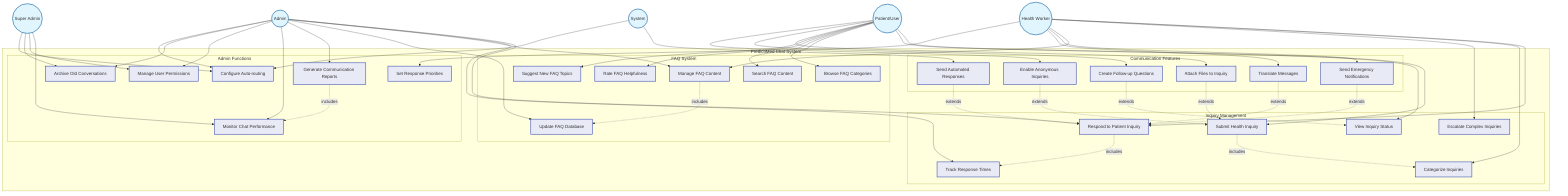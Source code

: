 graph TB
    %% ========================================
    %% CHAT & COMMUNICATION USE CASES
    %% ========================================
    
    subgraph "PredictiMed Chat System"
        subgraph "Inquiry Management"
            UC1[Submit Health Inquiry]
            UC2[View Inquiry Status]
            UC3[Respond to Patient Inquiry]
            UC4[Categorize Inquiries]
            UC5[Track Response Times]
            UC6[Escalate Complex Inquiries]
        end
        
        subgraph "FAQ System"
            UC7[Browse FAQ Categories]
            UC8[Search FAQ Content]
            UC9[Rate FAQ Helpfulness]
            UC10[Suggest New FAQ Topics]
            UC11[Manage FAQ Content]
            UC12[Update FAQ Database]
        end
        
        subgraph "Communication Features"
            UC13[Attach Files to Inquiry]
            UC14[Send Emergency Notifications]
            UC15[Create Follow-up Questions]
            UC16[Enable Anonymous Inquiries]
            UC17[Translate Messages]
            UC18[Send Automated Responses]
        end
        
        subgraph "Admin Functions"
            UC19[Generate Communication Reports]
            UC20[Monitor Chat Performance]
            UC21[Manage User Permissions]
            UC22[Archive Old Conversations]
            UC23[Set Response Priorities]
            UC24[Configure Auto-routing]
        end
    end
    
    %% Actors
    Patient((Patient/User))
    HealthWorker((Health Worker))
    Admin((Admin))
    SuperAdmin((Super Admin))
    System((System))
    
    %% Patient Relationships
    Patient --> UC1
    Patient --> UC2
    Patient --> UC7
    Patient --> UC8
    Patient --> UC9
    Patient --> UC10
    Patient --> UC13
    Patient --> UC15
    Patient --> UC16
    
    %% Health Worker Relationships
    HealthWorker --> UC3
    HealthWorker --> UC4
    HealthWorker --> UC6
    HealthWorker --> UC11
    HealthWorker --> UC14
    HealthWorker --> UC17
    HealthWorker --> UC23
    
    %% Admin Relationships
    Admin --> UC3
    Admin --> UC5
    Admin --> UC11
    Admin --> UC12
    Admin --> UC19
    Admin --> UC20
    Admin --> UC21
    Admin --> UC22
    Admin --> UC24
    
    %% Super Admin Relationships
    SuperAdmin --> UC20
    SuperAdmin --> UC21
    SuperAdmin --> UC22
    SuperAdmin --> UC24
    
    %% System Relationships
    System --> UC18
    System --> UC24
    
    %% Include Relationships
    UC1 -.->|includes| UC4
    UC3 -.->|includes| UC5
    UC19 -.->|includes| UC20
    UC11 -.->|includes| UC12
    
    %% Extend Relationships
    UC13 -.->|extends| UC1
    UC14 -.->|extends| UC3
    UC15 -.->|extends| UC2
    UC16 -.->|extends| UC1
    UC17 -.->|extends| UC3
    UC18 -.->|extends| UC3
    
    classDef actor fill:#e1f5fe,stroke:#01579b,stroke-width:2px
    classDef usecase fill:#e8eaf6,stroke:#3f51b5,stroke-width:2px
    classDef system fill:#fff3e0,stroke:#e65100,stroke-width:3px
    
    class Patient,HealthWorker,Admin,SuperAdmin,System actor
    class UC1,UC2,UC3,UC4,UC5,UC6,UC7,UC8,UC9,UC10,UC11,UC12,UC13,UC14,UC15,UC16,UC17,UC18,UC19,UC20,UC21,UC22,UC23,UC24 usecase